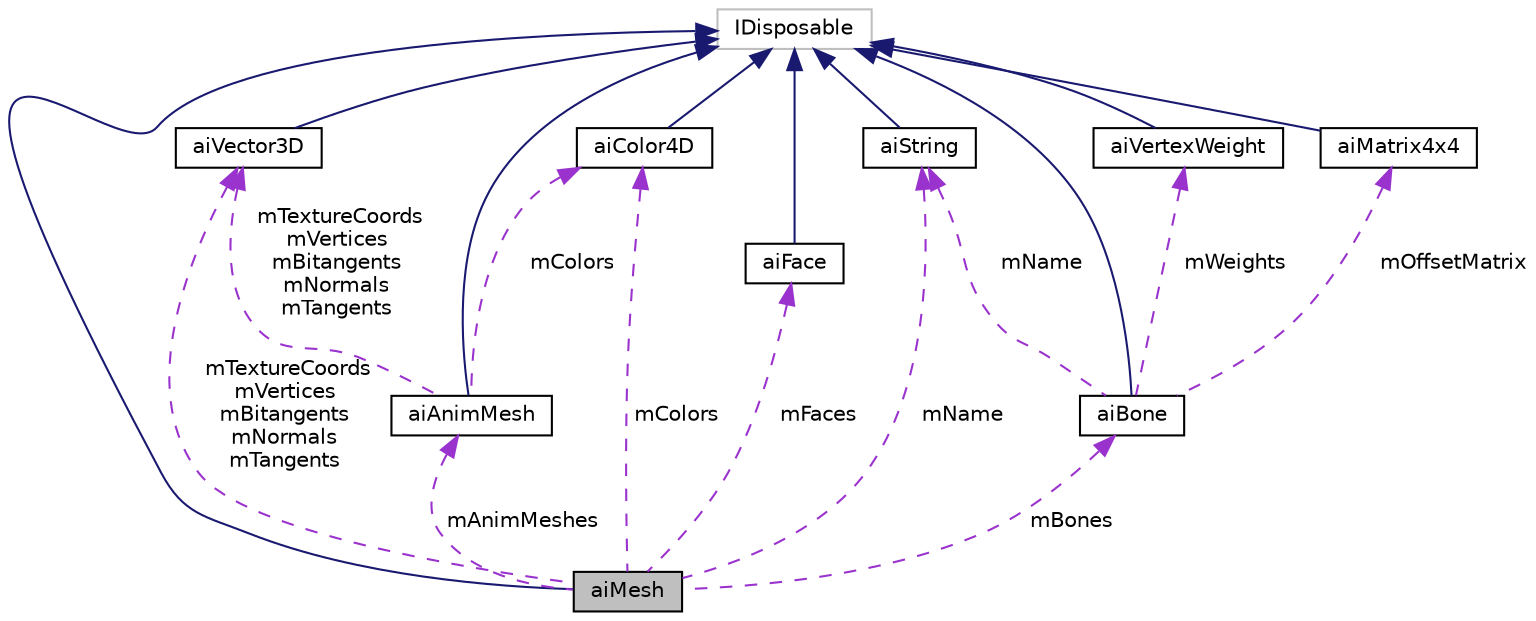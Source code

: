 digraph "aiMesh"
{
  edge [fontname="Helvetica",fontsize="10",labelfontname="Helvetica",labelfontsize="10"];
  node [fontname="Helvetica",fontsize="10",shape=record];
  Node1 [label="aiMesh",height=0.2,width=0.4,color="black", fillcolor="grey75", style="filled", fontcolor="black"];
  Node2 -> Node1 [dir="back",color="midnightblue",fontsize="10",style="solid"];
  Node2 [label="IDisposable",height=0.2,width=0.4,color="grey75", fillcolor="white", style="filled"];
  Node3 -> Node1 [dir="back",color="darkorchid3",fontsize="10",style="dashed",label=" mAnimMeshes" ];
  Node3 [label="aiAnimMesh",height=0.2,width=0.4,color="black", fillcolor="white", style="filled",URL="$structai_anim_mesh.html",tooltip="NOT CURRENTLY IN USE. An AnimMesh is an attachment to an aiMesh stores per-vertex animations for a pa..."];
  Node2 -> Node3 [dir="back",color="midnightblue",fontsize="10",style="solid"];
  Node4 -> Node3 [dir="back",color="darkorchid3",fontsize="10",style="dashed",label=" mTextureCoords\nmVertices\nmBitangents\nmNormals\nmTangents" ];
  Node4 [label="aiVector3D",height=0.2,width=0.4,color="black", fillcolor="white", style="filled",URL="$structai_vector3_d.html"];
  Node2 -> Node4 [dir="back",color="midnightblue",fontsize="10",style="solid"];
  Node5 -> Node3 [dir="back",color="darkorchid3",fontsize="10",style="dashed",label=" mColors" ];
  Node5 [label="aiColor4D",height=0.2,width=0.4,color="black", fillcolor="white", style="filled",URL="$structai_color4_d.html"];
  Node2 -> Node5 [dir="back",color="midnightblue",fontsize="10",style="solid"];
  Node4 -> Node1 [dir="back",color="darkorchid3",fontsize="10",style="dashed",label=" mTextureCoords\nmVertices\nmBitangents\nmNormals\nmTangents" ];
  Node6 -> Node1 [dir="back",color="darkorchid3",fontsize="10",style="dashed",label=" mFaces" ];
  Node6 [label="aiFace",height=0.2,width=0.4,color="black", fillcolor="white", style="filled",URL="$structai_face.html",tooltip="A single face in a mesh, referring to multiple vertices. "];
  Node2 -> Node6 [dir="back",color="midnightblue",fontsize="10",style="solid"];
  Node7 -> Node1 [dir="back",color="darkorchid3",fontsize="10",style="dashed",label=" mName" ];
  Node7 [label="aiString",height=0.2,width=0.4,color="black", fillcolor="white", style="filled",URL="$structai_string.html"];
  Node2 -> Node7 [dir="back",color="midnightblue",fontsize="10",style="solid"];
  Node5 -> Node1 [dir="back",color="darkorchid3",fontsize="10",style="dashed",label=" mColors" ];
  Node8 -> Node1 [dir="back",color="darkorchid3",fontsize="10",style="dashed",label=" mBones" ];
  Node8 [label="aiBone",height=0.2,width=0.4,color="black", fillcolor="white", style="filled",URL="$structai_bone.html",tooltip="A single bone of a mesh. "];
  Node2 -> Node8 [dir="back",color="midnightblue",fontsize="10",style="solid"];
  Node9 -> Node8 [dir="back",color="darkorchid3",fontsize="10",style="dashed",label=" mWeights" ];
  Node9 [label="aiVertexWeight",height=0.2,width=0.4,color="black", fillcolor="white", style="filled",URL="$structai_vertex_weight.html",tooltip="A single influence of a bone on a vertex. "];
  Node2 -> Node9 [dir="back",color="midnightblue",fontsize="10",style="solid"];
  Node7 -> Node8 [dir="back",color="darkorchid3",fontsize="10",style="dashed",label=" mName" ];
  Node10 -> Node8 [dir="back",color="darkorchid3",fontsize="10",style="dashed",label=" mOffsetMatrix" ];
  Node10 [label="aiMatrix4x4",height=0.2,width=0.4,color="black", fillcolor="white", style="filled",URL="$structai_matrix4x4.html"];
  Node2 -> Node10 [dir="back",color="midnightblue",fontsize="10",style="solid"];
}

